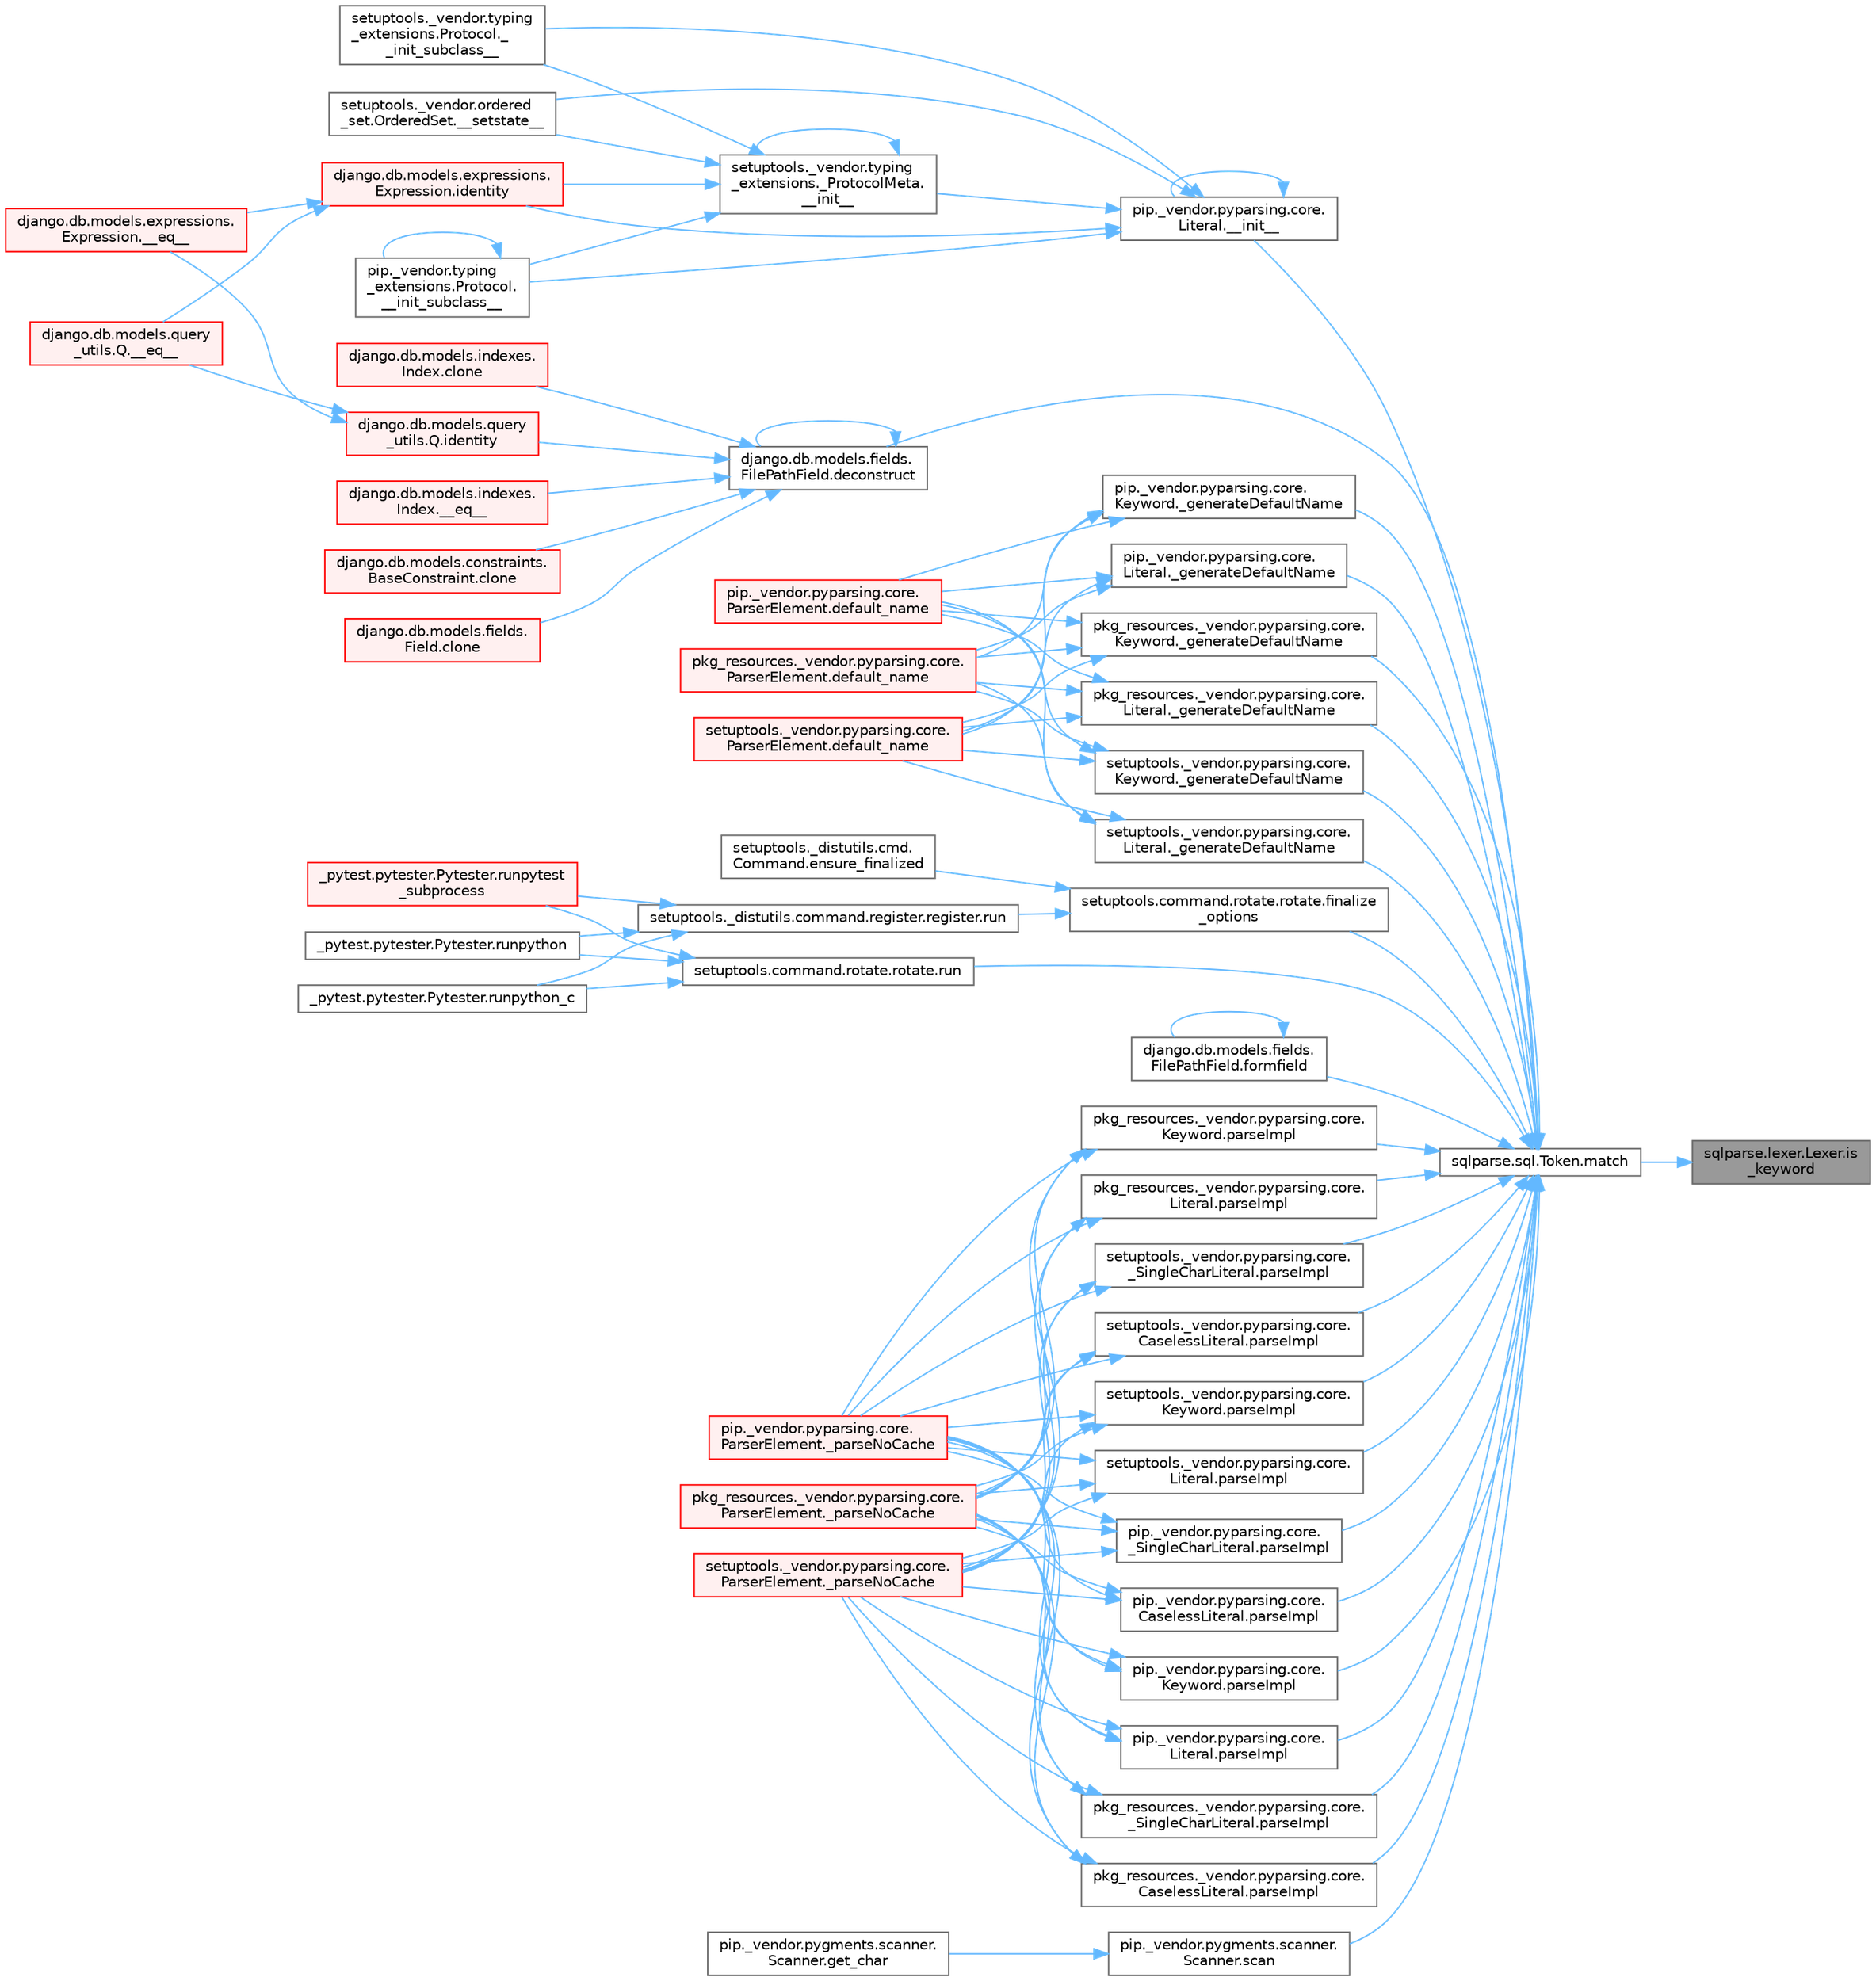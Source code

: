 digraph "sqlparse.lexer.Lexer.is_keyword"
{
 // LATEX_PDF_SIZE
  bgcolor="transparent";
  edge [fontname=Helvetica,fontsize=10,labelfontname=Helvetica,labelfontsize=10];
  node [fontname=Helvetica,fontsize=10,shape=box,height=0.2,width=0.4];
  rankdir="RL";
  Node1 [id="Node000001",label="sqlparse.lexer.Lexer.is\l_keyword",height=0.2,width=0.4,color="gray40", fillcolor="grey60", style="filled", fontcolor="black",tooltip=" "];
  Node1 -> Node2 [id="edge1_Node000001_Node000002",dir="back",color="steelblue1",style="solid",tooltip=" "];
  Node2 [id="Node000002",label="sqlparse.sql.Token.match",height=0.2,width=0.4,color="grey40", fillcolor="white", style="filled",URL="$classsqlparse_1_1sql_1_1_token.html#a99576902d56f24d156687daa57a81845",tooltip=" "];
  Node2 -> Node3 [id="edge2_Node000002_Node000003",dir="back",color="steelblue1",style="solid",tooltip=" "];
  Node3 [id="Node000003",label="pip._vendor.pyparsing.core.\lLiteral.__init__",height=0.2,width=0.4,color="grey40", fillcolor="white", style="filled",URL="$classpip_1_1__vendor_1_1pyparsing_1_1core_1_1_literal.html#aabef57e2be5669976d8ac976e2ee0cbe",tooltip=" "];
  Node3 -> Node3 [id="edge3_Node000003_Node000003",dir="back",color="steelblue1",style="solid",tooltip=" "];
  Node3 -> Node4 [id="edge4_Node000003_Node000004",dir="back",color="steelblue1",style="solid",tooltip=" "];
  Node4 [id="Node000004",label="setuptools._vendor.typing\l_extensions._ProtocolMeta.\l__init__",height=0.2,width=0.4,color="grey40", fillcolor="white", style="filled",URL="$classsetuptools_1_1__vendor_1_1typing__extensions_1_1___protocol_meta.html#a7bbaff8ac6d19534b46bca363ee0b43a",tooltip=" "];
  Node4 -> Node4 [id="edge5_Node000004_Node000004",dir="back",color="steelblue1",style="solid",tooltip=" "];
  Node4 -> Node5 [id="edge6_Node000004_Node000005",dir="back",color="steelblue1",style="solid",tooltip=" "];
  Node5 [id="Node000005",label="pip._vendor.typing\l_extensions.Protocol.\l__init_subclass__",height=0.2,width=0.4,color="grey40", fillcolor="white", style="filled",URL="$classpip_1_1__vendor_1_1typing__extensions_1_1_protocol.html#a2916efc86cebb8aba6deb7fd30b33988",tooltip=" "];
  Node5 -> Node5 [id="edge7_Node000005_Node000005",dir="back",color="steelblue1",style="solid",tooltip=" "];
  Node4 -> Node6 [id="edge8_Node000004_Node000006",dir="back",color="steelblue1",style="solid",tooltip=" "];
  Node6 [id="Node000006",label="setuptools._vendor.typing\l_extensions.Protocol._\l_init_subclass__",height=0.2,width=0.4,color="grey40", fillcolor="white", style="filled",URL="$classsetuptools_1_1__vendor_1_1typing__extensions_1_1_protocol.html#ac6cbebc092a4724ab3704c5334059874",tooltip=" "];
  Node4 -> Node7 [id="edge9_Node000004_Node000007",dir="back",color="steelblue1",style="solid",tooltip=" "];
  Node7 [id="Node000007",label="setuptools._vendor.ordered\l_set.OrderedSet.__setstate__",height=0.2,width=0.4,color="grey40", fillcolor="white", style="filled",URL="$classsetuptools_1_1__vendor_1_1ordered__set_1_1_ordered_set.html#aa7f7de9d987829525d06db565fe1b4a1",tooltip=" "];
  Node4 -> Node8 [id="edge10_Node000004_Node000008",dir="back",color="steelblue1",style="solid",tooltip=" "];
  Node8 [id="Node000008",label="django.db.models.expressions.\lExpression.identity",height=0.2,width=0.4,color="red", fillcolor="#FFF0F0", style="filled",URL="$classdjango_1_1db_1_1models_1_1expressions_1_1_expression.html#a10048810b5eb8641acf3bc150731b925",tooltip=" "];
  Node8 -> Node9 [id="edge11_Node000008_Node000009",dir="back",color="steelblue1",style="solid",tooltip=" "];
  Node9 [id="Node000009",label="django.db.models.expressions.\lExpression.__eq__",height=0.2,width=0.4,color="red", fillcolor="#FFF0F0", style="filled",URL="$classdjango_1_1db_1_1models_1_1expressions_1_1_expression.html#adb4c2940b4e88b38771aac46593315e1",tooltip=" "];
  Node8 -> Node18 [id="edge12_Node000008_Node000018",dir="back",color="steelblue1",style="solid",tooltip=" "];
  Node18 [id="Node000018",label="django.db.models.query\l_utils.Q.__eq__",height=0.2,width=0.4,color="red", fillcolor="#FFF0F0", style="filled",URL="$classdjango_1_1db_1_1models_1_1query__utils_1_1_q.html#aa83c3e0a1d5257be65a946fcc4baf58a",tooltip=" "];
  Node3 -> Node5 [id="edge13_Node000003_Node000005",dir="back",color="steelblue1",style="solid",tooltip=" "];
  Node3 -> Node6 [id="edge14_Node000003_Node000006",dir="back",color="steelblue1",style="solid",tooltip=" "];
  Node3 -> Node7 [id="edge15_Node000003_Node000007",dir="back",color="steelblue1",style="solid",tooltip=" "];
  Node3 -> Node8 [id="edge16_Node000003_Node000008",dir="back",color="steelblue1",style="solid",tooltip=" "];
  Node2 -> Node35 [id="edge17_Node000002_Node000035",dir="back",color="steelblue1",style="solid",tooltip=" "];
  Node35 [id="Node000035",label="pip._vendor.pyparsing.core.\lKeyword._generateDefaultName",height=0.2,width=0.4,color="grey40", fillcolor="white", style="filled",URL="$classpip_1_1__vendor_1_1pyparsing_1_1core_1_1_keyword.html#a31ab29e2805edb145e58ab04d153a230",tooltip=" "];
  Node35 -> Node36 [id="edge18_Node000035_Node000036",dir="back",color="steelblue1",style="solid",tooltip=" "];
  Node36 [id="Node000036",label="pip._vendor.pyparsing.core.\lParserElement.default_name",height=0.2,width=0.4,color="red", fillcolor="#FFF0F0", style="filled",URL="$classpip_1_1__vendor_1_1pyparsing_1_1core_1_1_parser_element.html#ab02291439fc47bfa9676d61f6ae066fc",tooltip=" "];
  Node35 -> Node2331 [id="edge19_Node000035_Node002331",dir="back",color="steelblue1",style="solid",tooltip=" "];
  Node2331 [id="Node002331",label="pkg_resources._vendor.pyparsing.core.\lParserElement.default_name",height=0.2,width=0.4,color="red", fillcolor="#FFF0F0", style="filled",URL="$classpkg__resources_1_1__vendor_1_1pyparsing_1_1core_1_1_parser_element.html#aa9da32bce8f103c7ec5e35743a44f667",tooltip=" "];
  Node35 -> Node2334 [id="edge20_Node000035_Node002334",dir="back",color="steelblue1",style="solid",tooltip=" "];
  Node2334 [id="Node002334",label="setuptools._vendor.pyparsing.core.\lParserElement.default_name",height=0.2,width=0.4,color="red", fillcolor="#FFF0F0", style="filled",URL="$classsetuptools_1_1__vendor_1_1pyparsing_1_1core_1_1_parser_element.html#a6b293c245a8b4769c34490c3428249b3",tooltip=" "];
  Node2 -> Node2330 [id="edge21_Node000002_Node002330",dir="back",color="steelblue1",style="solid",tooltip=" "];
  Node2330 [id="Node002330",label="pip._vendor.pyparsing.core.\lLiteral._generateDefaultName",height=0.2,width=0.4,color="grey40", fillcolor="white", style="filled",URL="$classpip_1_1__vendor_1_1pyparsing_1_1core_1_1_literal.html#a43292445d31bf5ba62d351f2b8d5605a",tooltip=" "];
  Node2330 -> Node36 [id="edge22_Node002330_Node000036",dir="back",color="steelblue1",style="solid",tooltip=" "];
  Node2330 -> Node2331 [id="edge23_Node002330_Node002331",dir="back",color="steelblue1",style="solid",tooltip=" "];
  Node2330 -> Node2334 [id="edge24_Node002330_Node002334",dir="back",color="steelblue1",style="solid",tooltip=" "];
  Node2 -> Node2335 [id="edge25_Node000002_Node002335",dir="back",color="steelblue1",style="solid",tooltip=" "];
  Node2335 [id="Node002335",label="pkg_resources._vendor.pyparsing.core.\lKeyword._generateDefaultName",height=0.2,width=0.4,color="grey40", fillcolor="white", style="filled",URL="$classpkg__resources_1_1__vendor_1_1pyparsing_1_1core_1_1_keyword.html#a315223039b2888fb49f955be9cff7b09",tooltip=" "];
  Node2335 -> Node36 [id="edge26_Node002335_Node000036",dir="back",color="steelblue1",style="solid",tooltip=" "];
  Node2335 -> Node2331 [id="edge27_Node002335_Node002331",dir="back",color="steelblue1",style="solid",tooltip=" "];
  Node2335 -> Node2334 [id="edge28_Node002335_Node002334",dir="back",color="steelblue1",style="solid",tooltip=" "];
  Node2 -> Node2336 [id="edge29_Node000002_Node002336",dir="back",color="steelblue1",style="solid",tooltip=" "];
  Node2336 [id="Node002336",label="pkg_resources._vendor.pyparsing.core.\lLiteral._generateDefaultName",height=0.2,width=0.4,color="grey40", fillcolor="white", style="filled",URL="$classpkg__resources_1_1__vendor_1_1pyparsing_1_1core_1_1_literal.html#a7a03c95358881162f9596748d0cde21e",tooltip=" "];
  Node2336 -> Node36 [id="edge30_Node002336_Node000036",dir="back",color="steelblue1",style="solid",tooltip=" "];
  Node2336 -> Node2331 [id="edge31_Node002336_Node002331",dir="back",color="steelblue1",style="solid",tooltip=" "];
  Node2336 -> Node2334 [id="edge32_Node002336_Node002334",dir="back",color="steelblue1",style="solid",tooltip=" "];
  Node2 -> Node2337 [id="edge33_Node000002_Node002337",dir="back",color="steelblue1",style="solid",tooltip=" "];
  Node2337 [id="Node002337",label="setuptools._vendor.pyparsing.core.\lKeyword._generateDefaultName",height=0.2,width=0.4,color="grey40", fillcolor="white", style="filled",URL="$classsetuptools_1_1__vendor_1_1pyparsing_1_1core_1_1_keyword.html#ae4f3c65f0707d0a23fed0f57383e3e4e",tooltip=" "];
  Node2337 -> Node36 [id="edge34_Node002337_Node000036",dir="back",color="steelblue1",style="solid",tooltip=" "];
  Node2337 -> Node2331 [id="edge35_Node002337_Node002331",dir="back",color="steelblue1",style="solid",tooltip=" "];
  Node2337 -> Node2334 [id="edge36_Node002337_Node002334",dir="back",color="steelblue1",style="solid",tooltip=" "];
  Node2 -> Node2338 [id="edge37_Node000002_Node002338",dir="back",color="steelblue1",style="solid",tooltip=" "];
  Node2338 [id="Node002338",label="setuptools._vendor.pyparsing.core.\lLiteral._generateDefaultName",height=0.2,width=0.4,color="grey40", fillcolor="white", style="filled",URL="$classsetuptools_1_1__vendor_1_1pyparsing_1_1core_1_1_literal.html#a39cde9da647a46c30a5f06ffc7a28573",tooltip=" "];
  Node2338 -> Node36 [id="edge38_Node002338_Node000036",dir="back",color="steelblue1",style="solid",tooltip=" "];
  Node2338 -> Node2331 [id="edge39_Node002338_Node002331",dir="back",color="steelblue1",style="solid",tooltip=" "];
  Node2338 -> Node2334 [id="edge40_Node002338_Node002334",dir="back",color="steelblue1",style="solid",tooltip=" "];
  Node2 -> Node1553 [id="edge41_Node000002_Node001553",dir="back",color="steelblue1",style="solid",tooltip=" "];
  Node1553 [id="Node001553",label="django.db.models.fields.\lFilePathField.deconstruct",height=0.2,width=0.4,color="grey40", fillcolor="white", style="filled",URL="$classdjango_1_1db_1_1models_1_1fields_1_1_file_path_field.html#a6a89176a77b5299ca6414c601c62dcb0",tooltip=" "];
  Node1553 -> Node507 [id="edge42_Node001553_Node000507",dir="back",color="steelblue1",style="solid",tooltip=" "];
  Node507 [id="Node000507",label="django.db.models.indexes.\lIndex.__eq__",height=0.2,width=0.4,color="red", fillcolor="#FFF0F0", style="filled",URL="$classdjango_1_1db_1_1models_1_1indexes_1_1_index.html#a610477616672fd35272d94ba513c1496",tooltip=" "];
  Node1553 -> Node508 [id="edge43_Node001553_Node000508",dir="back",color="steelblue1",style="solid",tooltip=" "];
  Node508 [id="Node000508",label="django.db.models.constraints.\lBaseConstraint.clone",height=0.2,width=0.4,color="red", fillcolor="#FFF0F0", style="filled",URL="$classdjango_1_1db_1_1models_1_1constraints_1_1_base_constraint.html#a0f02e73d4209006f6317758e83ccf8ac",tooltip=" "];
  Node1553 -> Node692 [id="edge44_Node001553_Node000692",dir="back",color="steelblue1",style="solid",tooltip=" "];
  Node692 [id="Node000692",label="django.db.models.fields.\lField.clone",height=0.2,width=0.4,color="red", fillcolor="#FFF0F0", style="filled",URL="$classdjango_1_1db_1_1models_1_1fields_1_1_field.html#aeaf9d4a620ef742dbc6414393f549ee2",tooltip=" "];
  Node1553 -> Node694 [id="edge45_Node001553_Node000694",dir="back",color="steelblue1",style="solid",tooltip=" "];
  Node694 [id="Node000694",label="django.db.models.indexes.\lIndex.clone",height=0.2,width=0.4,color="red", fillcolor="#FFF0F0", style="filled",URL="$classdjango_1_1db_1_1models_1_1indexes_1_1_index.html#aeaccf659cbc1989e539625d16602541e",tooltip=" "];
  Node1553 -> Node1553 [id="edge46_Node001553_Node001553",dir="back",color="steelblue1",style="solid",tooltip=" "];
  Node1553 -> Node713 [id="edge47_Node001553_Node000713",dir="back",color="steelblue1",style="solid",tooltip=" "];
  Node713 [id="Node000713",label="django.db.models.query\l_utils.Q.identity",height=0.2,width=0.4,color="red", fillcolor="#FFF0F0", style="filled",URL="$classdjango_1_1db_1_1models_1_1query__utils_1_1_q.html#a63129a45cd7e8fa8b4789ce076f445a3",tooltip=" "];
  Node713 -> Node9 [id="edge48_Node000713_Node000009",dir="back",color="steelblue1",style="solid",tooltip=" "];
  Node713 -> Node18 [id="edge49_Node000713_Node000018",dir="back",color="steelblue1",style="solid",tooltip=" "];
  Node2 -> Node2339 [id="edge50_Node000002_Node002339",dir="back",color="steelblue1",style="solid",tooltip=" "];
  Node2339 [id="Node002339",label="setuptools.command.rotate.rotate.finalize\l_options",height=0.2,width=0.4,color="grey40", fillcolor="white", style="filled",URL="$classsetuptools_1_1command_1_1rotate_1_1rotate.html#aed1e56d8e1336d87779bac825e8d8f72",tooltip=" "];
  Node2339 -> Node26 [id="edge51_Node002339_Node000026",dir="back",color="steelblue1",style="solid",tooltip=" "];
  Node26 [id="Node000026",label="setuptools._distutils.cmd.\lCommand.ensure_finalized",height=0.2,width=0.4,color="grey40", fillcolor="white", style="filled",URL="$classsetuptools_1_1__distutils_1_1cmd_1_1_command.html#a3d586ca13afbfed87a11872fd15515ab",tooltip=" "];
  Node2339 -> Node27 [id="edge52_Node002339_Node000027",dir="back",color="steelblue1",style="solid",tooltip=" "];
  Node27 [id="Node000027",label="setuptools._distutils.command.register.register.run",height=0.2,width=0.4,color="grey40", fillcolor="white", style="filled",URL="$classsetuptools_1_1__distutils_1_1command_1_1register_1_1register.html#a2c04b126757f477c907033d7f3d0e169",tooltip=" "];
  Node27 -> Node28 [id="edge53_Node000027_Node000028",dir="back",color="steelblue1",style="solid",tooltip=" "];
  Node28 [id="Node000028",label="_pytest.pytester.Pytester.runpytest\l_subprocess",height=0.2,width=0.4,color="red", fillcolor="#FFF0F0", style="filled",URL="$class__pytest_1_1pytester_1_1_pytester.html#a59323c6d6a1469a1206f1c0b8fce99c9",tooltip=" "];
  Node27 -> Node30 [id="edge54_Node000027_Node000030",dir="back",color="steelblue1",style="solid",tooltip=" "];
  Node30 [id="Node000030",label="_pytest.pytester.Pytester.runpython",height=0.2,width=0.4,color="grey40", fillcolor="white", style="filled",URL="$class__pytest_1_1pytester_1_1_pytester.html#a4e0c539507f15fd333cf618faf9687ef",tooltip=" "];
  Node27 -> Node31 [id="edge55_Node000027_Node000031",dir="back",color="steelblue1",style="solid",tooltip=" "];
  Node31 [id="Node000031",label="_pytest.pytester.Pytester.runpython_c",height=0.2,width=0.4,color="grey40", fillcolor="white", style="filled",URL="$class__pytest_1_1pytester_1_1_pytester.html#aea789acfe206d9c40d9a6bf54a337f2a",tooltip=" "];
  Node2 -> Node2102 [id="edge56_Node000002_Node002102",dir="back",color="steelblue1",style="solid",tooltip=" "];
  Node2102 [id="Node002102",label="django.db.models.fields.\lFilePathField.formfield",height=0.2,width=0.4,color="grey40", fillcolor="white", style="filled",URL="$classdjango_1_1db_1_1models_1_1fields_1_1_file_path_field.html#a985a8ecb0edfec636b22fb5b399e2a7a",tooltip=" "];
  Node2102 -> Node2102 [id="edge57_Node002102_Node002102",dir="back",color="steelblue1",style="solid",tooltip=" "];
  Node2 -> Node2340 [id="edge58_Node000002_Node002340",dir="back",color="steelblue1",style="solid",tooltip=" "];
  Node2340 [id="Node002340",label="pip._vendor.pyparsing.core.\l_SingleCharLiteral.parseImpl",height=0.2,width=0.4,color="grey40", fillcolor="white", style="filled",URL="$classpip_1_1__vendor_1_1pyparsing_1_1core_1_1___single_char_literal.html#a652670f3410246822ff51aa2145dbc8e",tooltip=" "];
  Node2340 -> Node2341 [id="edge59_Node002340_Node002341",dir="back",color="steelblue1",style="solid",tooltip=" "];
  Node2341 [id="Node002341",label="pip._vendor.pyparsing.core.\lParserElement._parseNoCache",height=0.2,width=0.4,color="red", fillcolor="#FFF0F0", style="filled",URL="$classpip_1_1__vendor_1_1pyparsing_1_1core_1_1_parser_element.html#af319bff1f8ae463c29689bc902788e50",tooltip=" "];
  Node2340 -> Node2345 [id="edge60_Node002340_Node002345",dir="back",color="steelblue1",style="solid",tooltip=" "];
  Node2345 [id="Node002345",label="pkg_resources._vendor.pyparsing.core.\lParserElement._parseNoCache",height=0.2,width=0.4,color="red", fillcolor="#FFF0F0", style="filled",URL="$classpkg__resources_1_1__vendor_1_1pyparsing_1_1core_1_1_parser_element.html#ae74acbecf9daa6eccbb3c02112745915",tooltip=" "];
  Node2340 -> Node2346 [id="edge61_Node002340_Node002346",dir="back",color="steelblue1",style="solid",tooltip=" "];
  Node2346 [id="Node002346",label="setuptools._vendor.pyparsing.core.\lParserElement._parseNoCache",height=0.2,width=0.4,color="red", fillcolor="#FFF0F0", style="filled",URL="$classsetuptools_1_1__vendor_1_1pyparsing_1_1core_1_1_parser_element.html#ac87deeca77414208ea7ac3e6f23accc5",tooltip=" "];
  Node2 -> Node2347 [id="edge62_Node000002_Node002347",dir="back",color="steelblue1",style="solid",tooltip=" "];
  Node2347 [id="Node002347",label="pip._vendor.pyparsing.core.\lCaselessLiteral.parseImpl",height=0.2,width=0.4,color="grey40", fillcolor="white", style="filled",URL="$classpip_1_1__vendor_1_1pyparsing_1_1core_1_1_caseless_literal.html#a529fc6ddb5edd3ddec08b9f035a7a050",tooltip=" "];
  Node2347 -> Node2341 [id="edge63_Node002347_Node002341",dir="back",color="steelblue1",style="solid",tooltip=" "];
  Node2347 -> Node2345 [id="edge64_Node002347_Node002345",dir="back",color="steelblue1",style="solid",tooltip=" "];
  Node2347 -> Node2346 [id="edge65_Node002347_Node002346",dir="back",color="steelblue1",style="solid",tooltip=" "];
  Node2 -> Node2348 [id="edge66_Node000002_Node002348",dir="back",color="steelblue1",style="solid",tooltip=" "];
  Node2348 [id="Node002348",label="pip._vendor.pyparsing.core.\lKeyword.parseImpl",height=0.2,width=0.4,color="grey40", fillcolor="white", style="filled",URL="$classpip_1_1__vendor_1_1pyparsing_1_1core_1_1_keyword.html#adca1f98eb489ed595b58f3292b0baa0a",tooltip=" "];
  Node2348 -> Node2341 [id="edge67_Node002348_Node002341",dir="back",color="steelblue1",style="solid",tooltip=" "];
  Node2348 -> Node2345 [id="edge68_Node002348_Node002345",dir="back",color="steelblue1",style="solid",tooltip=" "];
  Node2348 -> Node2346 [id="edge69_Node002348_Node002346",dir="back",color="steelblue1",style="solid",tooltip=" "];
  Node2 -> Node2349 [id="edge70_Node000002_Node002349",dir="back",color="steelblue1",style="solid",tooltip=" "];
  Node2349 [id="Node002349",label="pip._vendor.pyparsing.core.\lLiteral.parseImpl",height=0.2,width=0.4,color="grey40", fillcolor="white", style="filled",URL="$classpip_1_1__vendor_1_1pyparsing_1_1core_1_1_literal.html#afb2a2d3515ec92ed8a9df64e9c924f52",tooltip=" "];
  Node2349 -> Node2341 [id="edge71_Node002349_Node002341",dir="back",color="steelblue1",style="solid",tooltip=" "];
  Node2349 -> Node2345 [id="edge72_Node002349_Node002345",dir="back",color="steelblue1",style="solid",tooltip=" "];
  Node2349 -> Node2346 [id="edge73_Node002349_Node002346",dir="back",color="steelblue1",style="solid",tooltip=" "];
  Node2 -> Node2350 [id="edge74_Node000002_Node002350",dir="back",color="steelblue1",style="solid",tooltip=" "];
  Node2350 [id="Node002350",label="pkg_resources._vendor.pyparsing.core.\l_SingleCharLiteral.parseImpl",height=0.2,width=0.4,color="grey40", fillcolor="white", style="filled",URL="$classpkg__resources_1_1__vendor_1_1pyparsing_1_1core_1_1___single_char_literal.html#af2faa325701ba5155da17d003e0b4adc",tooltip=" "];
  Node2350 -> Node2341 [id="edge75_Node002350_Node002341",dir="back",color="steelblue1",style="solid",tooltip=" "];
  Node2350 -> Node2345 [id="edge76_Node002350_Node002345",dir="back",color="steelblue1",style="solid",tooltip=" "];
  Node2350 -> Node2346 [id="edge77_Node002350_Node002346",dir="back",color="steelblue1",style="solid",tooltip=" "];
  Node2 -> Node2351 [id="edge78_Node000002_Node002351",dir="back",color="steelblue1",style="solid",tooltip=" "];
  Node2351 [id="Node002351",label="pkg_resources._vendor.pyparsing.core.\lCaselessLiteral.parseImpl",height=0.2,width=0.4,color="grey40", fillcolor="white", style="filled",URL="$classpkg__resources_1_1__vendor_1_1pyparsing_1_1core_1_1_caseless_literal.html#a48dd01bc7a66c04ba76a32e8d979dcd4",tooltip=" "];
  Node2351 -> Node2341 [id="edge79_Node002351_Node002341",dir="back",color="steelblue1",style="solid",tooltip=" "];
  Node2351 -> Node2345 [id="edge80_Node002351_Node002345",dir="back",color="steelblue1",style="solid",tooltip=" "];
  Node2351 -> Node2346 [id="edge81_Node002351_Node002346",dir="back",color="steelblue1",style="solid",tooltip=" "];
  Node2 -> Node2352 [id="edge82_Node000002_Node002352",dir="back",color="steelblue1",style="solid",tooltip=" "];
  Node2352 [id="Node002352",label="pkg_resources._vendor.pyparsing.core.\lKeyword.parseImpl",height=0.2,width=0.4,color="grey40", fillcolor="white", style="filled",URL="$classpkg__resources_1_1__vendor_1_1pyparsing_1_1core_1_1_keyword.html#af48ef000b385c729289bf07ff91ebb59",tooltip=" "];
  Node2352 -> Node2341 [id="edge83_Node002352_Node002341",dir="back",color="steelblue1",style="solid",tooltip=" "];
  Node2352 -> Node2345 [id="edge84_Node002352_Node002345",dir="back",color="steelblue1",style="solid",tooltip=" "];
  Node2352 -> Node2346 [id="edge85_Node002352_Node002346",dir="back",color="steelblue1",style="solid",tooltip=" "];
  Node2 -> Node2353 [id="edge86_Node000002_Node002353",dir="back",color="steelblue1",style="solid",tooltip=" "];
  Node2353 [id="Node002353",label="pkg_resources._vendor.pyparsing.core.\lLiteral.parseImpl",height=0.2,width=0.4,color="grey40", fillcolor="white", style="filled",URL="$classpkg__resources_1_1__vendor_1_1pyparsing_1_1core_1_1_literal.html#a0857370d83f9ade94c41e6c542775e52",tooltip=" "];
  Node2353 -> Node2341 [id="edge87_Node002353_Node002341",dir="back",color="steelblue1",style="solid",tooltip=" "];
  Node2353 -> Node2345 [id="edge88_Node002353_Node002345",dir="back",color="steelblue1",style="solid",tooltip=" "];
  Node2353 -> Node2346 [id="edge89_Node002353_Node002346",dir="back",color="steelblue1",style="solid",tooltip=" "];
  Node2 -> Node2354 [id="edge90_Node000002_Node002354",dir="back",color="steelblue1",style="solid",tooltip=" "];
  Node2354 [id="Node002354",label="setuptools._vendor.pyparsing.core.\l_SingleCharLiteral.parseImpl",height=0.2,width=0.4,color="grey40", fillcolor="white", style="filled",URL="$classsetuptools_1_1__vendor_1_1pyparsing_1_1core_1_1___single_char_literal.html#ac8c4449209a6891c8972444e5aba66c0",tooltip=" "];
  Node2354 -> Node2341 [id="edge91_Node002354_Node002341",dir="back",color="steelblue1",style="solid",tooltip=" "];
  Node2354 -> Node2345 [id="edge92_Node002354_Node002345",dir="back",color="steelblue1",style="solid",tooltip=" "];
  Node2354 -> Node2346 [id="edge93_Node002354_Node002346",dir="back",color="steelblue1",style="solid",tooltip=" "];
  Node2 -> Node2355 [id="edge94_Node000002_Node002355",dir="back",color="steelblue1",style="solid",tooltip=" "];
  Node2355 [id="Node002355",label="setuptools._vendor.pyparsing.core.\lCaselessLiteral.parseImpl",height=0.2,width=0.4,color="grey40", fillcolor="white", style="filled",URL="$classsetuptools_1_1__vendor_1_1pyparsing_1_1core_1_1_caseless_literal.html#af1136a538e4ebde734ca17347cd525d2",tooltip=" "];
  Node2355 -> Node2341 [id="edge95_Node002355_Node002341",dir="back",color="steelblue1",style="solid",tooltip=" "];
  Node2355 -> Node2345 [id="edge96_Node002355_Node002345",dir="back",color="steelblue1",style="solid",tooltip=" "];
  Node2355 -> Node2346 [id="edge97_Node002355_Node002346",dir="back",color="steelblue1",style="solid",tooltip=" "];
  Node2 -> Node2356 [id="edge98_Node000002_Node002356",dir="back",color="steelblue1",style="solid",tooltip=" "];
  Node2356 [id="Node002356",label="setuptools._vendor.pyparsing.core.\lKeyword.parseImpl",height=0.2,width=0.4,color="grey40", fillcolor="white", style="filled",URL="$classsetuptools_1_1__vendor_1_1pyparsing_1_1core_1_1_keyword.html#a0f367b0630cc69a9659123d67f9a9a7f",tooltip=" "];
  Node2356 -> Node2341 [id="edge99_Node002356_Node002341",dir="back",color="steelblue1",style="solid",tooltip=" "];
  Node2356 -> Node2345 [id="edge100_Node002356_Node002345",dir="back",color="steelblue1",style="solid",tooltip=" "];
  Node2356 -> Node2346 [id="edge101_Node002356_Node002346",dir="back",color="steelblue1",style="solid",tooltip=" "];
  Node2 -> Node2357 [id="edge102_Node000002_Node002357",dir="back",color="steelblue1",style="solid",tooltip=" "];
  Node2357 [id="Node002357",label="setuptools._vendor.pyparsing.core.\lLiteral.parseImpl",height=0.2,width=0.4,color="grey40", fillcolor="white", style="filled",URL="$classsetuptools_1_1__vendor_1_1pyparsing_1_1core_1_1_literal.html#a92f85cda9c0c060c528390039284d028",tooltip=" "];
  Node2357 -> Node2341 [id="edge103_Node002357_Node002341",dir="back",color="steelblue1",style="solid",tooltip=" "];
  Node2357 -> Node2345 [id="edge104_Node002357_Node002345",dir="back",color="steelblue1",style="solid",tooltip=" "];
  Node2357 -> Node2346 [id="edge105_Node002357_Node002346",dir="back",color="steelblue1",style="solid",tooltip=" "];
  Node2 -> Node2298 [id="edge106_Node000002_Node002298",dir="back",color="steelblue1",style="solid",tooltip=" "];
  Node2298 [id="Node002298",label="setuptools.command.rotate.rotate.run",height=0.2,width=0.4,color="grey40", fillcolor="white", style="filled",URL="$classsetuptools_1_1command_1_1rotate_1_1rotate.html#a9054b17464c6a651b9c7e2ec5ea23fcf",tooltip=" "];
  Node2298 -> Node28 [id="edge107_Node002298_Node000028",dir="back",color="steelblue1",style="solid",tooltip=" "];
  Node2298 -> Node30 [id="edge108_Node002298_Node000030",dir="back",color="steelblue1",style="solid",tooltip=" "];
  Node2298 -> Node31 [id="edge109_Node002298_Node000031",dir="back",color="steelblue1",style="solid",tooltip=" "];
  Node2 -> Node2358 [id="edge110_Node000002_Node002358",dir="back",color="steelblue1",style="solid",tooltip=" "];
  Node2358 [id="Node002358",label="pip._vendor.pygments.scanner.\lScanner.scan",height=0.2,width=0.4,color="grey40", fillcolor="white", style="filled",URL="$classpip_1_1__vendor_1_1pygments_1_1scanner_1_1_scanner.html#ad5d78ecbc95ccf586582a0734e4b6faf",tooltip=" "];
  Node2358 -> Node2359 [id="edge111_Node002358_Node002359",dir="back",color="steelblue1",style="solid",tooltip=" "];
  Node2359 [id="Node002359",label="pip._vendor.pygments.scanner.\lScanner.get_char",height=0.2,width=0.4,color="grey40", fillcolor="white", style="filled",URL="$classpip_1_1__vendor_1_1pygments_1_1scanner_1_1_scanner.html#aef99ab9f8fc024928948fe6be511ce90",tooltip=" "];
}
